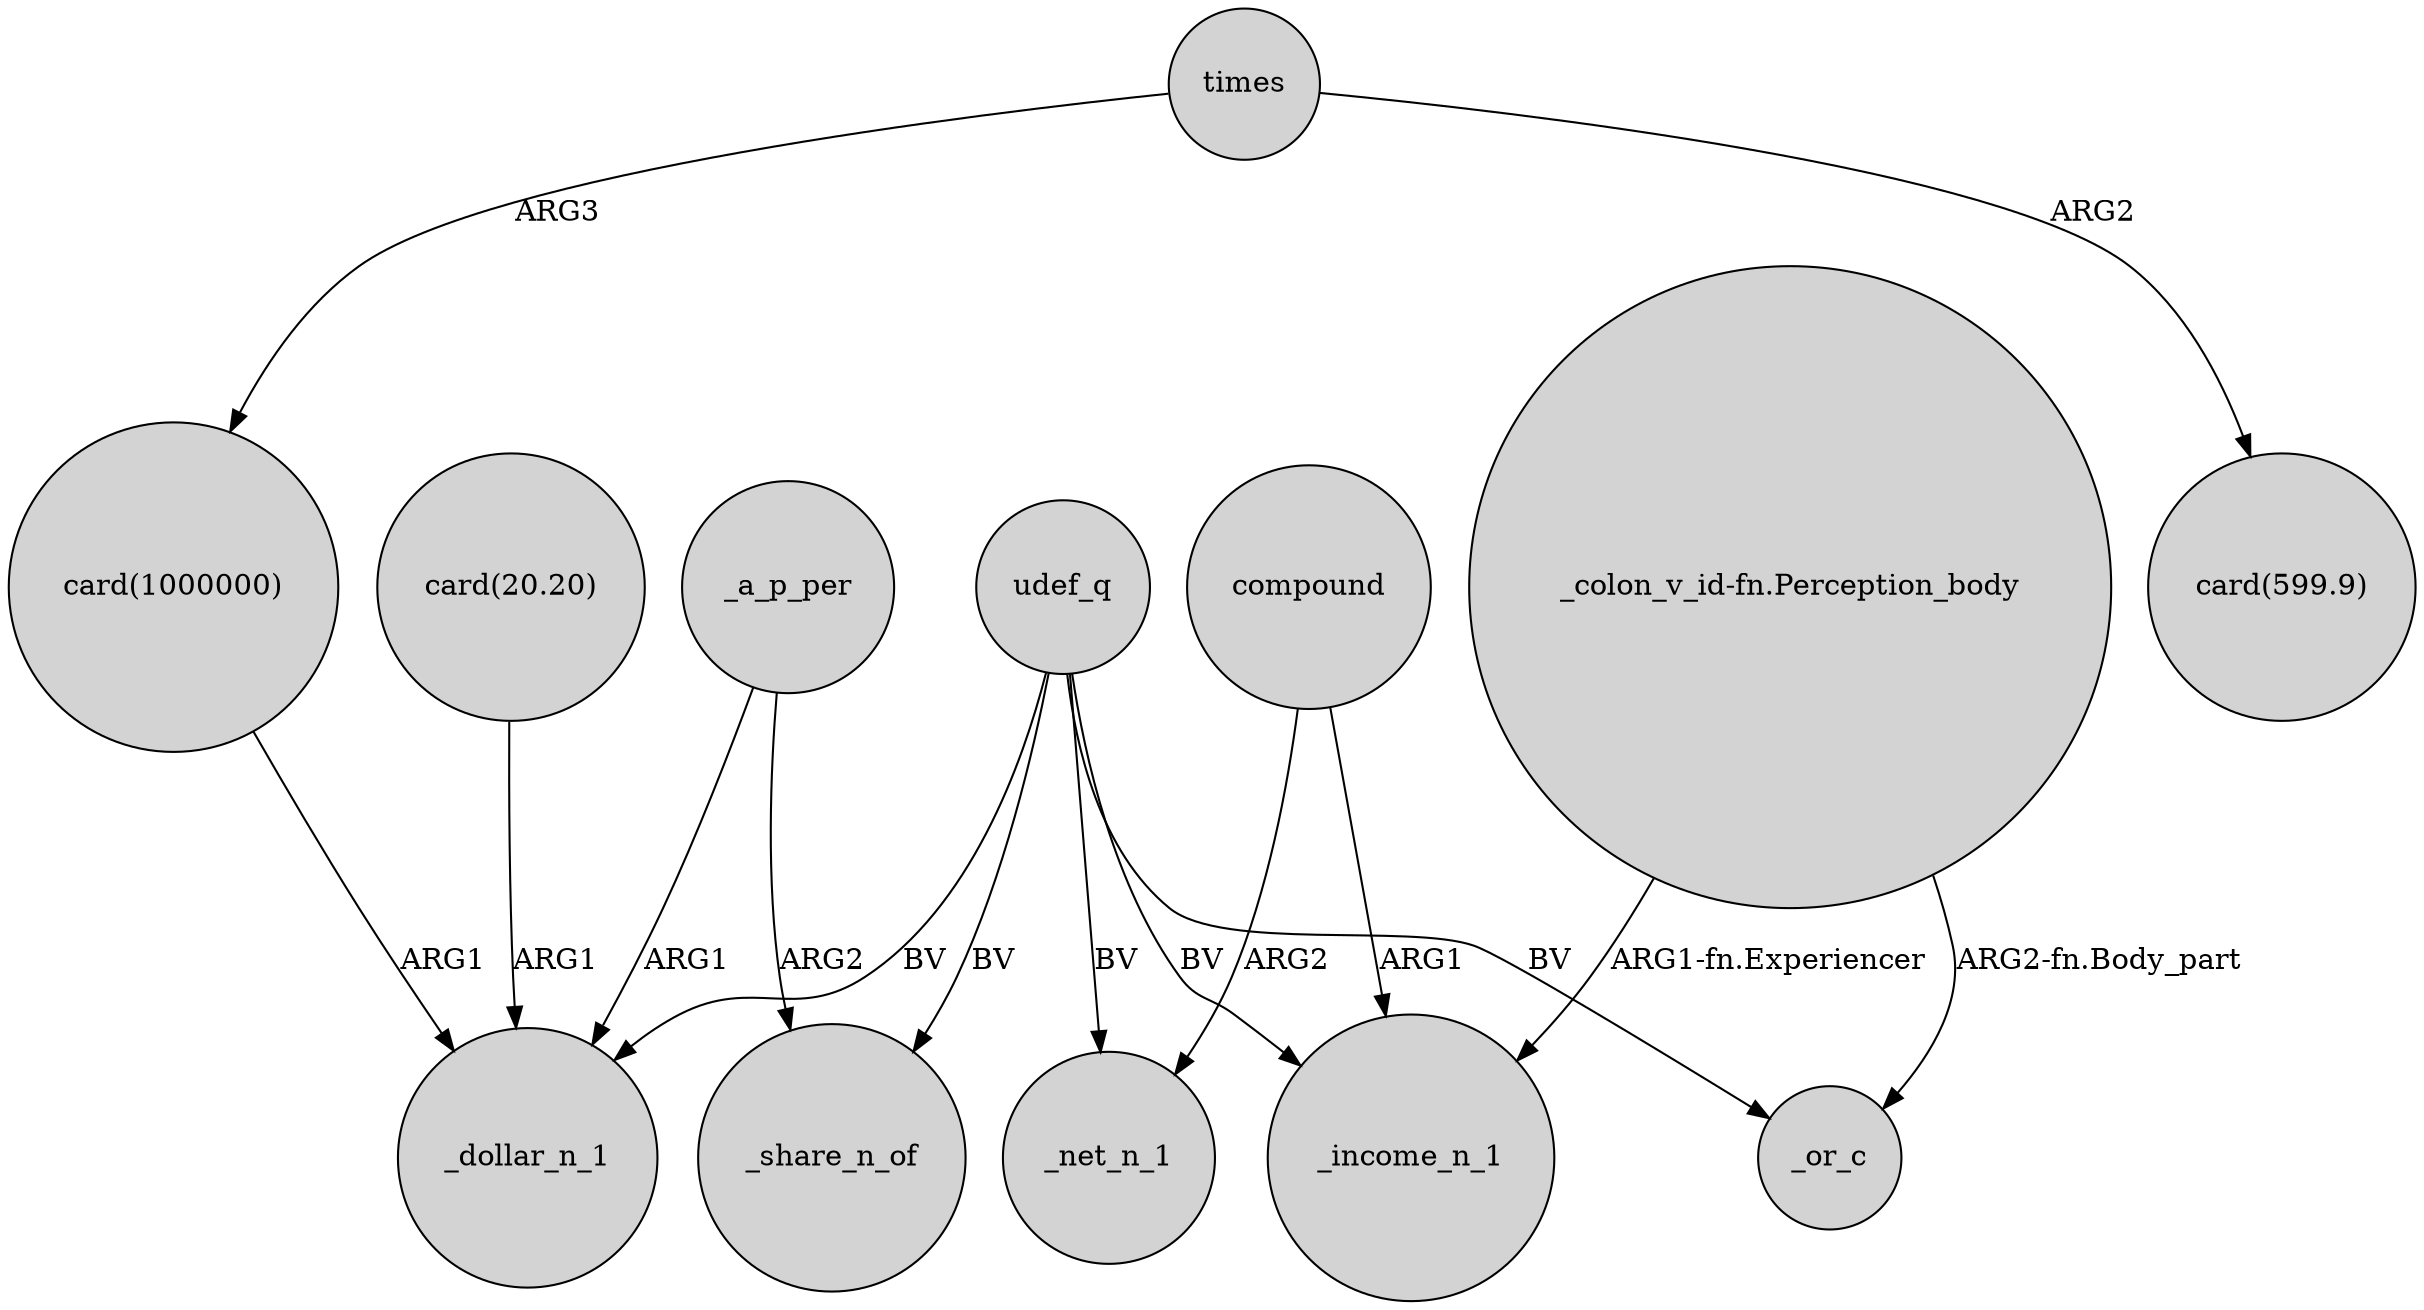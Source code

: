 digraph {
	node [shape=circle style=filled]
	times -> "card(1000000)" [label=ARG3]
	compound -> _income_n_1 [label=ARG1]
	_a_p_per -> _share_n_of [label=ARG2]
	"_colon_v_id-fn.Perception_body" -> _income_n_1 [label="ARG1-fn.Experiencer"]
	udef_q -> _net_n_1 [label=BV]
	udef_q -> _share_n_of [label=BV]
	compound -> _net_n_1 [label=ARG2]
	"_colon_v_id-fn.Perception_body" -> _or_c [label="ARG2-fn.Body_part"]
	udef_q -> _dollar_n_1 [label=BV]
	"card(20.20)" -> _dollar_n_1 [label=ARG1]
	"card(1000000)" -> _dollar_n_1 [label=ARG1]
	times -> "card(599.9)" [label=ARG2]
	udef_q -> _or_c [label=BV]
	udef_q -> _income_n_1 [label=BV]
	_a_p_per -> _dollar_n_1 [label=ARG1]
}
